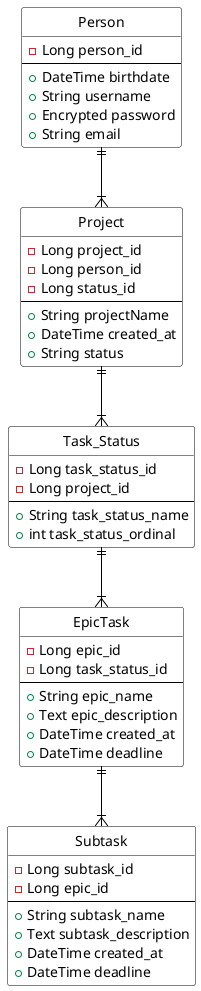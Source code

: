 @startuml

skinparam linetype ortho
skinparam packageStyle rectangle
skinparam shadowing false
skinparam class {
    BackgroundColor White
    BorderColor Black
    ArrowColor Black
}
hide circle

class "Person" as Person{
    - Long person_id
    ---
    + DateTime birthdate
    + String username
    + Encrypted password
    + String email
}

class "Project" as Project{
    - Long project_id
    - Long person_id
    - Long status_id
    ---
    + String projectName
    + DateTime created_at
    + String status
}

class "Task_Status" as TaskStatus{
    - Long task_status_id
    - Long project_id
    ---
    + String task_status_name
    + int task_status_ordinal
}

class "EpicTask" as EpicTask{
    - Long epic_id
    - Long task_status_id
    ---
    + String epic_name
    + Text epic_description
    + DateTime created_at
    + DateTime deadline
}

class "Subtask" as Subtask{
    - Long subtask_id
    - Long epic_id
    ---
    + String subtask_name
    + Text subtask_description
    + DateTime created_at
    + DateTime deadline
}

Person ||--|{ Project
Project ||--|{ TaskStatus
TaskStatus ||--|{ EpicTask
EpicTask ||--|{ Subtask

@enduml